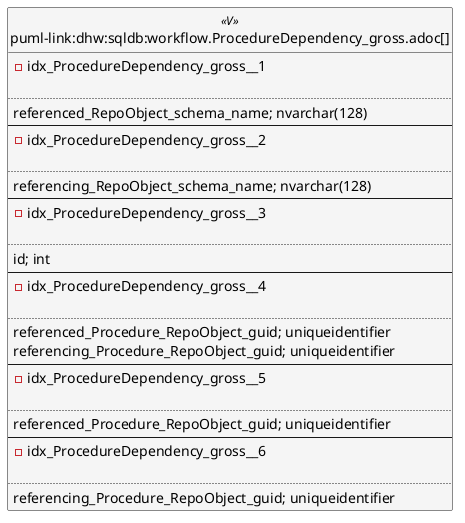 @startuml
left to right direction
'top to bottom direction
hide circle
'avoide "." issues:
set namespaceSeparator none


skinparam class {
  BackgroundColor White
  BackgroundColor<<FN>> Yellow
  BackgroundColor<<FS>> Yellow
  BackgroundColor<<FT>> LightGray
  BackgroundColor<<IF>> Yellow
  BackgroundColor<<IS>> Yellow
  BackgroundColor<<P>> Aqua
  BackgroundColor<<PC>> Aqua
  BackgroundColor<<SN>> Yellow
  BackgroundColor<<SO>> SlateBlue
  BackgroundColor<<TF>> LightGray
  BackgroundColor<<TR>> Tomato
  BackgroundColor<<U>> White
  BackgroundColor<<V>> WhiteSmoke
  BackgroundColor<<X>> Aqua
  BackgroundColor<<external>> AliceBlue
}


entity "puml-link:dhw:sqldb:workflow.ProcedureDependency_gross.adoc[]" as workflow.ProcedureDependency_gross << V >> {
- idx_ProcedureDependency_gross__1

..
referenced_RepoObject_schema_name; nvarchar(128)
--
- idx_ProcedureDependency_gross__2

..
referencing_RepoObject_schema_name; nvarchar(128)
--
- idx_ProcedureDependency_gross__3

..
id; int
--
- idx_ProcedureDependency_gross__4

..
referenced_Procedure_RepoObject_guid; uniqueidentifier
referencing_Procedure_RepoObject_guid; uniqueidentifier
--
- idx_ProcedureDependency_gross__5

..
referenced_Procedure_RepoObject_guid; uniqueidentifier
--
- idx_ProcedureDependency_gross__6

..
referencing_Procedure_RepoObject_guid; uniqueidentifier
}


@enduml

